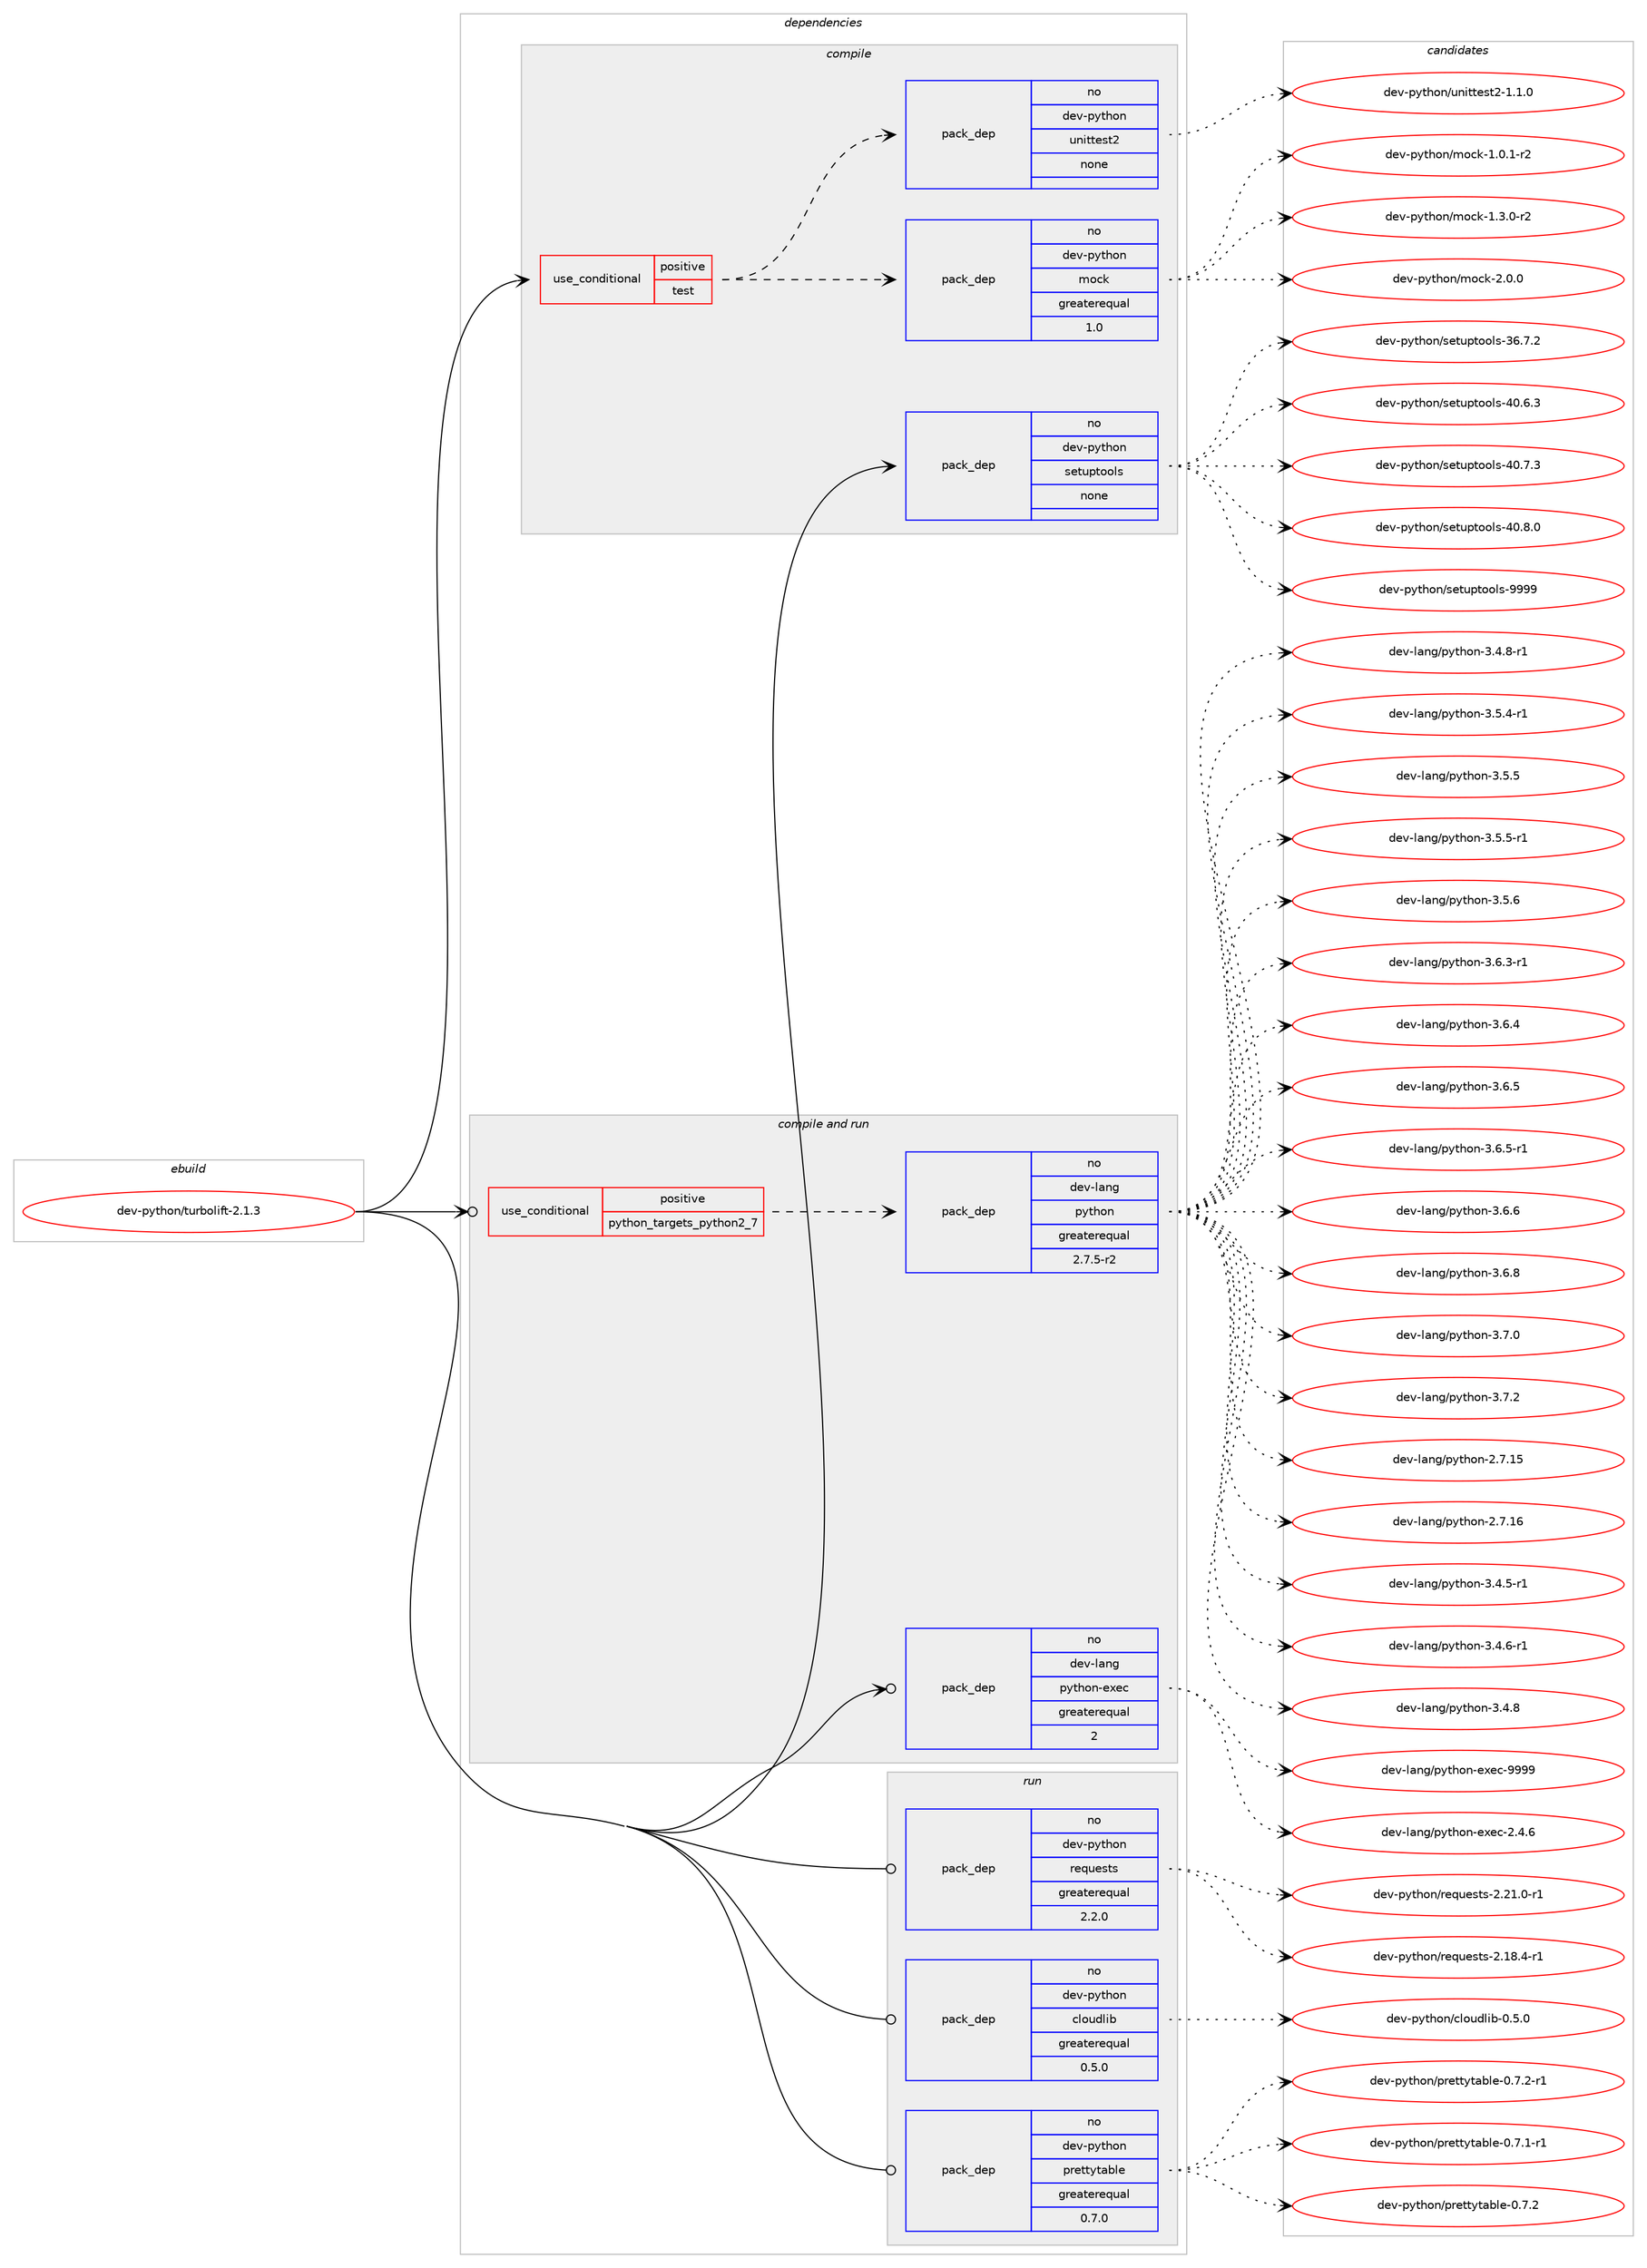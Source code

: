 digraph prolog {

# *************
# Graph options
# *************

newrank=true;
concentrate=true;
compound=true;
graph [rankdir=LR,fontname=Helvetica,fontsize=10,ranksep=1.5];#, ranksep=2.5, nodesep=0.2];
edge  [arrowhead=vee];
node  [fontname=Helvetica,fontsize=10];

# **********
# The ebuild
# **********

subgraph cluster_leftcol {
color=gray;
rank=same;
label=<<i>ebuild</i>>;
id [label="dev-python/turbolift-2.1.3", color=red, width=4, href="../dev-python/turbolift-2.1.3.svg"];
}

# ****************
# The dependencies
# ****************

subgraph cluster_midcol {
color=gray;
label=<<i>dependencies</i>>;
subgraph cluster_compile {
fillcolor="#eeeeee";
style=filled;
label=<<i>compile</i>>;
subgraph cond386010 {
dependency1445396 [label=<<TABLE BORDER="0" CELLBORDER="1" CELLSPACING="0" CELLPADDING="4"><TR><TD ROWSPAN="3" CELLPADDING="10">use_conditional</TD></TR><TR><TD>positive</TD></TR><TR><TD>test</TD></TR></TABLE>>, shape=none, color=red];
subgraph pack1036023 {
dependency1445397 [label=<<TABLE BORDER="0" CELLBORDER="1" CELLSPACING="0" CELLPADDING="4" WIDTH="220"><TR><TD ROWSPAN="6" CELLPADDING="30">pack_dep</TD></TR><TR><TD WIDTH="110">no</TD></TR><TR><TD>dev-python</TD></TR><TR><TD>mock</TD></TR><TR><TD>greaterequal</TD></TR><TR><TD>1.0</TD></TR></TABLE>>, shape=none, color=blue];
}
dependency1445396:e -> dependency1445397:w [weight=20,style="dashed",arrowhead="vee"];
subgraph pack1036024 {
dependency1445398 [label=<<TABLE BORDER="0" CELLBORDER="1" CELLSPACING="0" CELLPADDING="4" WIDTH="220"><TR><TD ROWSPAN="6" CELLPADDING="30">pack_dep</TD></TR><TR><TD WIDTH="110">no</TD></TR><TR><TD>dev-python</TD></TR><TR><TD>unittest2</TD></TR><TR><TD>none</TD></TR><TR><TD></TD></TR></TABLE>>, shape=none, color=blue];
}
dependency1445396:e -> dependency1445398:w [weight=20,style="dashed",arrowhead="vee"];
}
id:e -> dependency1445396:w [weight=20,style="solid",arrowhead="vee"];
subgraph pack1036025 {
dependency1445399 [label=<<TABLE BORDER="0" CELLBORDER="1" CELLSPACING="0" CELLPADDING="4" WIDTH="220"><TR><TD ROWSPAN="6" CELLPADDING="30">pack_dep</TD></TR><TR><TD WIDTH="110">no</TD></TR><TR><TD>dev-python</TD></TR><TR><TD>setuptools</TD></TR><TR><TD>none</TD></TR><TR><TD></TD></TR></TABLE>>, shape=none, color=blue];
}
id:e -> dependency1445399:w [weight=20,style="solid",arrowhead="vee"];
}
subgraph cluster_compileandrun {
fillcolor="#eeeeee";
style=filled;
label=<<i>compile and run</i>>;
subgraph cond386011 {
dependency1445400 [label=<<TABLE BORDER="0" CELLBORDER="1" CELLSPACING="0" CELLPADDING="4"><TR><TD ROWSPAN="3" CELLPADDING="10">use_conditional</TD></TR><TR><TD>positive</TD></TR><TR><TD>python_targets_python2_7</TD></TR></TABLE>>, shape=none, color=red];
subgraph pack1036026 {
dependency1445401 [label=<<TABLE BORDER="0" CELLBORDER="1" CELLSPACING="0" CELLPADDING="4" WIDTH="220"><TR><TD ROWSPAN="6" CELLPADDING="30">pack_dep</TD></TR><TR><TD WIDTH="110">no</TD></TR><TR><TD>dev-lang</TD></TR><TR><TD>python</TD></TR><TR><TD>greaterequal</TD></TR><TR><TD>2.7.5-r2</TD></TR></TABLE>>, shape=none, color=blue];
}
dependency1445400:e -> dependency1445401:w [weight=20,style="dashed",arrowhead="vee"];
}
id:e -> dependency1445400:w [weight=20,style="solid",arrowhead="odotvee"];
subgraph pack1036027 {
dependency1445402 [label=<<TABLE BORDER="0" CELLBORDER="1" CELLSPACING="0" CELLPADDING="4" WIDTH="220"><TR><TD ROWSPAN="6" CELLPADDING="30">pack_dep</TD></TR><TR><TD WIDTH="110">no</TD></TR><TR><TD>dev-lang</TD></TR><TR><TD>python-exec</TD></TR><TR><TD>greaterequal</TD></TR><TR><TD>2</TD></TR></TABLE>>, shape=none, color=blue];
}
id:e -> dependency1445402:w [weight=20,style="solid",arrowhead="odotvee"];
}
subgraph cluster_run {
fillcolor="#eeeeee";
style=filled;
label=<<i>run</i>>;
subgraph pack1036028 {
dependency1445403 [label=<<TABLE BORDER="0" CELLBORDER="1" CELLSPACING="0" CELLPADDING="4" WIDTH="220"><TR><TD ROWSPAN="6" CELLPADDING="30">pack_dep</TD></TR><TR><TD WIDTH="110">no</TD></TR><TR><TD>dev-python</TD></TR><TR><TD>cloudlib</TD></TR><TR><TD>greaterequal</TD></TR><TR><TD>0.5.0</TD></TR></TABLE>>, shape=none, color=blue];
}
id:e -> dependency1445403:w [weight=20,style="solid",arrowhead="odot"];
subgraph pack1036029 {
dependency1445404 [label=<<TABLE BORDER="0" CELLBORDER="1" CELLSPACING="0" CELLPADDING="4" WIDTH="220"><TR><TD ROWSPAN="6" CELLPADDING="30">pack_dep</TD></TR><TR><TD WIDTH="110">no</TD></TR><TR><TD>dev-python</TD></TR><TR><TD>prettytable</TD></TR><TR><TD>greaterequal</TD></TR><TR><TD>0.7.0</TD></TR></TABLE>>, shape=none, color=blue];
}
id:e -> dependency1445404:w [weight=20,style="solid",arrowhead="odot"];
subgraph pack1036030 {
dependency1445405 [label=<<TABLE BORDER="0" CELLBORDER="1" CELLSPACING="0" CELLPADDING="4" WIDTH="220"><TR><TD ROWSPAN="6" CELLPADDING="30">pack_dep</TD></TR><TR><TD WIDTH="110">no</TD></TR><TR><TD>dev-python</TD></TR><TR><TD>requests</TD></TR><TR><TD>greaterequal</TD></TR><TR><TD>2.2.0</TD></TR></TABLE>>, shape=none, color=blue];
}
id:e -> dependency1445405:w [weight=20,style="solid",arrowhead="odot"];
}
}

# **************
# The candidates
# **************

subgraph cluster_choices {
rank=same;
color=gray;
label=<<i>candidates</i>>;

subgraph choice1036023 {
color=black;
nodesep=1;
choice1001011184511212111610411111047109111991074549464846494511450 [label="dev-python/mock-1.0.1-r2", color=red, width=4,href="../dev-python/mock-1.0.1-r2.svg"];
choice1001011184511212111610411111047109111991074549465146484511450 [label="dev-python/mock-1.3.0-r2", color=red, width=4,href="../dev-python/mock-1.3.0-r2.svg"];
choice100101118451121211161041111104710911199107455046484648 [label="dev-python/mock-2.0.0", color=red, width=4,href="../dev-python/mock-2.0.0.svg"];
dependency1445397:e -> choice1001011184511212111610411111047109111991074549464846494511450:w [style=dotted,weight="100"];
dependency1445397:e -> choice1001011184511212111610411111047109111991074549465146484511450:w [style=dotted,weight="100"];
dependency1445397:e -> choice100101118451121211161041111104710911199107455046484648:w [style=dotted,weight="100"];
}
subgraph choice1036024 {
color=black;
nodesep=1;
choice100101118451121211161041111104711711010511611610111511650454946494648 [label="dev-python/unittest2-1.1.0", color=red, width=4,href="../dev-python/unittest2-1.1.0.svg"];
dependency1445398:e -> choice100101118451121211161041111104711711010511611610111511650454946494648:w [style=dotted,weight="100"];
}
subgraph choice1036025 {
color=black;
nodesep=1;
choice100101118451121211161041111104711510111611711211611111110811545515446554650 [label="dev-python/setuptools-36.7.2", color=red, width=4,href="../dev-python/setuptools-36.7.2.svg"];
choice100101118451121211161041111104711510111611711211611111110811545524846544651 [label="dev-python/setuptools-40.6.3", color=red, width=4,href="../dev-python/setuptools-40.6.3.svg"];
choice100101118451121211161041111104711510111611711211611111110811545524846554651 [label="dev-python/setuptools-40.7.3", color=red, width=4,href="../dev-python/setuptools-40.7.3.svg"];
choice100101118451121211161041111104711510111611711211611111110811545524846564648 [label="dev-python/setuptools-40.8.0", color=red, width=4,href="../dev-python/setuptools-40.8.0.svg"];
choice10010111845112121116104111110471151011161171121161111111081154557575757 [label="dev-python/setuptools-9999", color=red, width=4,href="../dev-python/setuptools-9999.svg"];
dependency1445399:e -> choice100101118451121211161041111104711510111611711211611111110811545515446554650:w [style=dotted,weight="100"];
dependency1445399:e -> choice100101118451121211161041111104711510111611711211611111110811545524846544651:w [style=dotted,weight="100"];
dependency1445399:e -> choice100101118451121211161041111104711510111611711211611111110811545524846554651:w [style=dotted,weight="100"];
dependency1445399:e -> choice100101118451121211161041111104711510111611711211611111110811545524846564648:w [style=dotted,weight="100"];
dependency1445399:e -> choice10010111845112121116104111110471151011161171121161111111081154557575757:w [style=dotted,weight="100"];
}
subgraph choice1036026 {
color=black;
nodesep=1;
choice10010111845108971101034711212111610411111045504655464953 [label="dev-lang/python-2.7.15", color=red, width=4,href="../dev-lang/python-2.7.15.svg"];
choice10010111845108971101034711212111610411111045504655464954 [label="dev-lang/python-2.7.16", color=red, width=4,href="../dev-lang/python-2.7.16.svg"];
choice1001011184510897110103471121211161041111104551465246534511449 [label="dev-lang/python-3.4.5-r1", color=red, width=4,href="../dev-lang/python-3.4.5-r1.svg"];
choice1001011184510897110103471121211161041111104551465246544511449 [label="dev-lang/python-3.4.6-r1", color=red, width=4,href="../dev-lang/python-3.4.6-r1.svg"];
choice100101118451089711010347112121116104111110455146524656 [label="dev-lang/python-3.4.8", color=red, width=4,href="../dev-lang/python-3.4.8.svg"];
choice1001011184510897110103471121211161041111104551465246564511449 [label="dev-lang/python-3.4.8-r1", color=red, width=4,href="../dev-lang/python-3.4.8-r1.svg"];
choice1001011184510897110103471121211161041111104551465346524511449 [label="dev-lang/python-3.5.4-r1", color=red, width=4,href="../dev-lang/python-3.5.4-r1.svg"];
choice100101118451089711010347112121116104111110455146534653 [label="dev-lang/python-3.5.5", color=red, width=4,href="../dev-lang/python-3.5.5.svg"];
choice1001011184510897110103471121211161041111104551465346534511449 [label="dev-lang/python-3.5.5-r1", color=red, width=4,href="../dev-lang/python-3.5.5-r1.svg"];
choice100101118451089711010347112121116104111110455146534654 [label="dev-lang/python-3.5.6", color=red, width=4,href="../dev-lang/python-3.5.6.svg"];
choice1001011184510897110103471121211161041111104551465446514511449 [label="dev-lang/python-3.6.3-r1", color=red, width=4,href="../dev-lang/python-3.6.3-r1.svg"];
choice100101118451089711010347112121116104111110455146544652 [label="dev-lang/python-3.6.4", color=red, width=4,href="../dev-lang/python-3.6.4.svg"];
choice100101118451089711010347112121116104111110455146544653 [label="dev-lang/python-3.6.5", color=red, width=4,href="../dev-lang/python-3.6.5.svg"];
choice1001011184510897110103471121211161041111104551465446534511449 [label="dev-lang/python-3.6.5-r1", color=red, width=4,href="../dev-lang/python-3.6.5-r1.svg"];
choice100101118451089711010347112121116104111110455146544654 [label="dev-lang/python-3.6.6", color=red, width=4,href="../dev-lang/python-3.6.6.svg"];
choice100101118451089711010347112121116104111110455146544656 [label="dev-lang/python-3.6.8", color=red, width=4,href="../dev-lang/python-3.6.8.svg"];
choice100101118451089711010347112121116104111110455146554648 [label="dev-lang/python-3.7.0", color=red, width=4,href="../dev-lang/python-3.7.0.svg"];
choice100101118451089711010347112121116104111110455146554650 [label="dev-lang/python-3.7.2", color=red, width=4,href="../dev-lang/python-3.7.2.svg"];
dependency1445401:e -> choice10010111845108971101034711212111610411111045504655464953:w [style=dotted,weight="100"];
dependency1445401:e -> choice10010111845108971101034711212111610411111045504655464954:w [style=dotted,weight="100"];
dependency1445401:e -> choice1001011184510897110103471121211161041111104551465246534511449:w [style=dotted,weight="100"];
dependency1445401:e -> choice1001011184510897110103471121211161041111104551465246544511449:w [style=dotted,weight="100"];
dependency1445401:e -> choice100101118451089711010347112121116104111110455146524656:w [style=dotted,weight="100"];
dependency1445401:e -> choice1001011184510897110103471121211161041111104551465246564511449:w [style=dotted,weight="100"];
dependency1445401:e -> choice1001011184510897110103471121211161041111104551465346524511449:w [style=dotted,weight="100"];
dependency1445401:e -> choice100101118451089711010347112121116104111110455146534653:w [style=dotted,weight="100"];
dependency1445401:e -> choice1001011184510897110103471121211161041111104551465346534511449:w [style=dotted,weight="100"];
dependency1445401:e -> choice100101118451089711010347112121116104111110455146534654:w [style=dotted,weight="100"];
dependency1445401:e -> choice1001011184510897110103471121211161041111104551465446514511449:w [style=dotted,weight="100"];
dependency1445401:e -> choice100101118451089711010347112121116104111110455146544652:w [style=dotted,weight="100"];
dependency1445401:e -> choice100101118451089711010347112121116104111110455146544653:w [style=dotted,weight="100"];
dependency1445401:e -> choice1001011184510897110103471121211161041111104551465446534511449:w [style=dotted,weight="100"];
dependency1445401:e -> choice100101118451089711010347112121116104111110455146544654:w [style=dotted,weight="100"];
dependency1445401:e -> choice100101118451089711010347112121116104111110455146544656:w [style=dotted,weight="100"];
dependency1445401:e -> choice100101118451089711010347112121116104111110455146554648:w [style=dotted,weight="100"];
dependency1445401:e -> choice100101118451089711010347112121116104111110455146554650:w [style=dotted,weight="100"];
}
subgraph choice1036027 {
color=black;
nodesep=1;
choice1001011184510897110103471121211161041111104510112010199455046524654 [label="dev-lang/python-exec-2.4.6", color=red, width=4,href="../dev-lang/python-exec-2.4.6.svg"];
choice10010111845108971101034711212111610411111045101120101994557575757 [label="dev-lang/python-exec-9999", color=red, width=4,href="../dev-lang/python-exec-9999.svg"];
dependency1445402:e -> choice1001011184510897110103471121211161041111104510112010199455046524654:w [style=dotted,weight="100"];
dependency1445402:e -> choice10010111845108971101034711212111610411111045101120101994557575757:w [style=dotted,weight="100"];
}
subgraph choice1036028 {
color=black;
nodesep=1;
choice10010111845112121116104111110479910811111710010810598454846534648 [label="dev-python/cloudlib-0.5.0", color=red, width=4,href="../dev-python/cloudlib-0.5.0.svg"];
dependency1445403:e -> choice10010111845112121116104111110479910811111710010810598454846534648:w [style=dotted,weight="100"];
}
subgraph choice1036029 {
color=black;
nodesep=1;
choice100101118451121211161041111104711211410111611612111697981081014548465546494511449 [label="dev-python/prettytable-0.7.1-r1", color=red, width=4,href="../dev-python/prettytable-0.7.1-r1.svg"];
choice10010111845112121116104111110471121141011161161211169798108101454846554650 [label="dev-python/prettytable-0.7.2", color=red, width=4,href="../dev-python/prettytable-0.7.2.svg"];
choice100101118451121211161041111104711211410111611612111697981081014548465546504511449 [label="dev-python/prettytable-0.7.2-r1", color=red, width=4,href="../dev-python/prettytable-0.7.2-r1.svg"];
dependency1445404:e -> choice100101118451121211161041111104711211410111611612111697981081014548465546494511449:w [style=dotted,weight="100"];
dependency1445404:e -> choice10010111845112121116104111110471121141011161161211169798108101454846554650:w [style=dotted,weight="100"];
dependency1445404:e -> choice100101118451121211161041111104711211410111611612111697981081014548465546504511449:w [style=dotted,weight="100"];
}
subgraph choice1036030 {
color=black;
nodesep=1;
choice1001011184511212111610411111047114101113117101115116115455046495646524511449 [label="dev-python/requests-2.18.4-r1", color=red, width=4,href="../dev-python/requests-2.18.4-r1.svg"];
choice1001011184511212111610411111047114101113117101115116115455046504946484511449 [label="dev-python/requests-2.21.0-r1", color=red, width=4,href="../dev-python/requests-2.21.0-r1.svg"];
dependency1445405:e -> choice1001011184511212111610411111047114101113117101115116115455046495646524511449:w [style=dotted,weight="100"];
dependency1445405:e -> choice1001011184511212111610411111047114101113117101115116115455046504946484511449:w [style=dotted,weight="100"];
}
}

}
